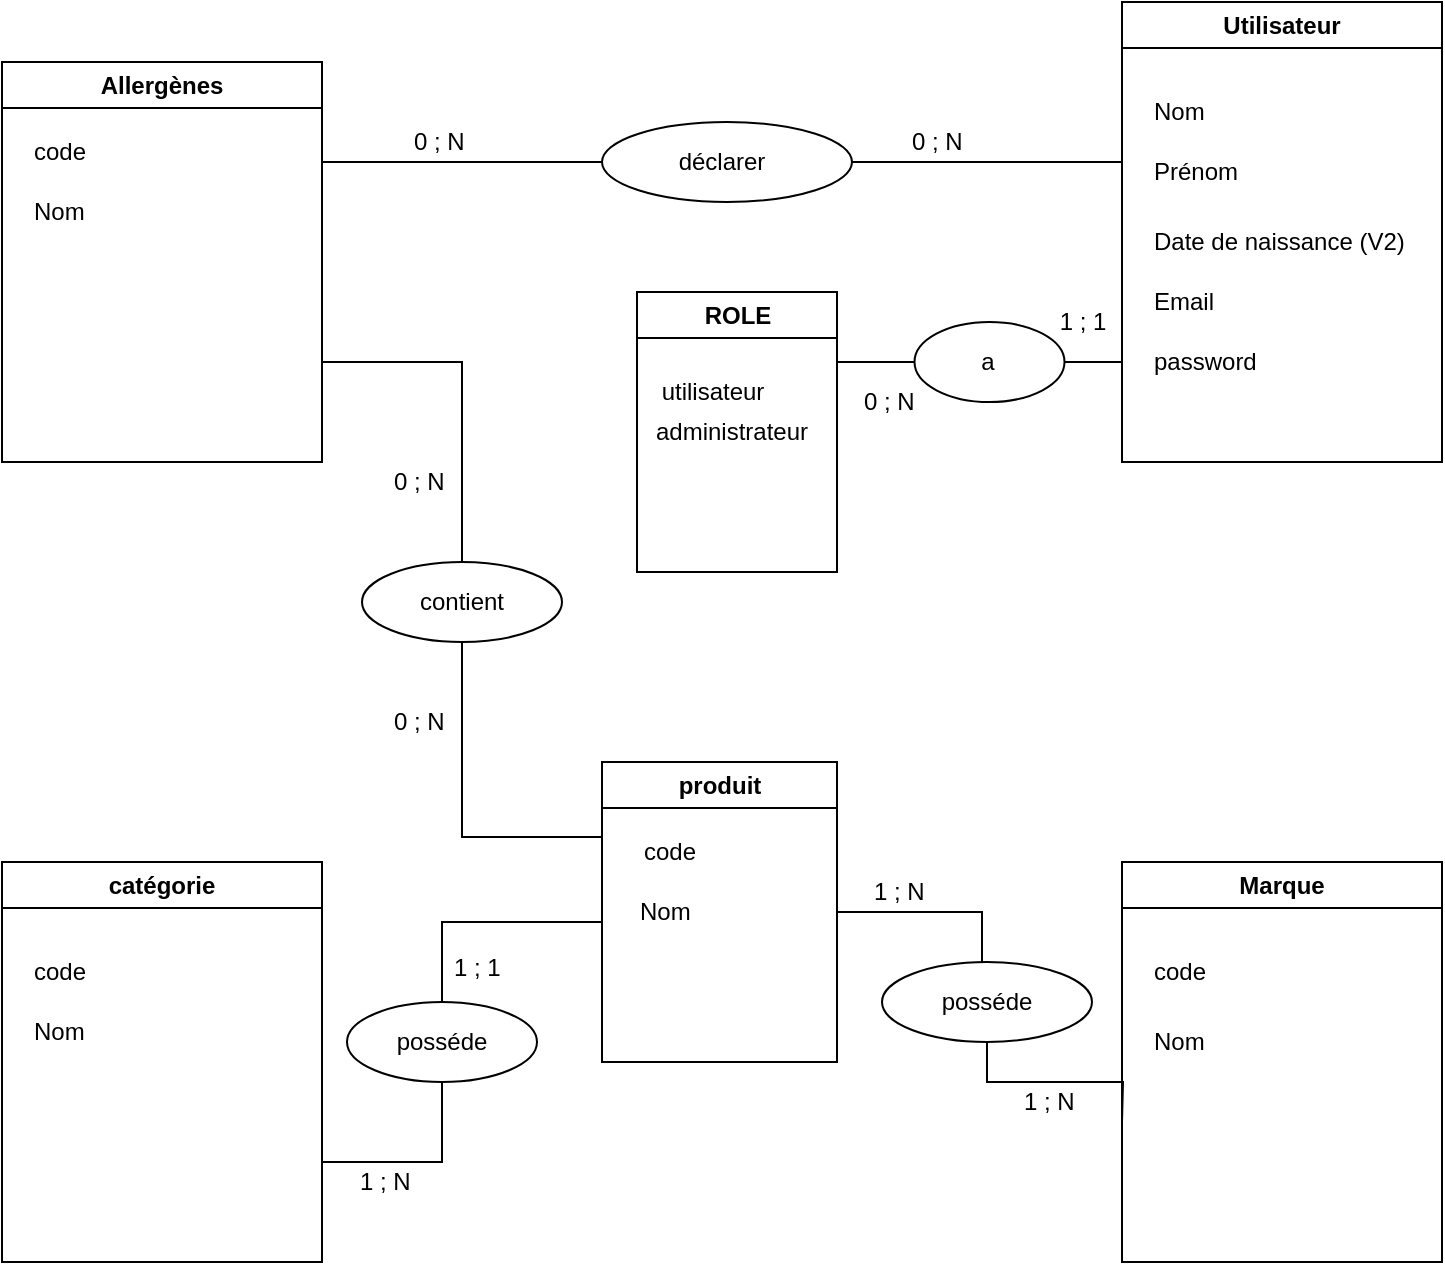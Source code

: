 <mxfile>
    <diagram id="9v3e3AF2_Vuk1FngWvHc" name="Page-1">
        <mxGraphModel dx="1147" dy="661" grid="1" gridSize="10" guides="1" tooltips="1" connect="1" arrows="1" fold="1" page="1" pageScale="1" pageWidth="827" pageHeight="1169" math="0" shadow="0">
            <root>
                <mxCell id="0"/>
                <mxCell id="1" parent="0"/>
                <mxCell id="2" value="Utilisateur" style="swimlane;whiteSpace=wrap;html=1;" parent="1" vertex="1">
                    <mxGeometry x="600" y="130" width="160" height="230" as="geometry"/>
                </mxCell>
                <mxCell id="3" value="Nom" style="text;strokeColor=none;fillColor=none;align=left;verticalAlign=middle;spacingLeft=4;spacingRight=4;overflow=hidden;points=[[0,0.5],[1,0.5]];portConstraint=eastwest;rotatable=0;whiteSpace=wrap;html=1;" parent="2" vertex="1">
                    <mxGeometry x="10" y="40" width="80" height="30" as="geometry"/>
                </mxCell>
                <mxCell id="4" value="Prénom" style="text;strokeColor=none;fillColor=none;align=left;verticalAlign=middle;spacingLeft=4;spacingRight=4;overflow=hidden;points=[[0,0.5],[1,0.5]];portConstraint=eastwest;rotatable=0;whiteSpace=wrap;html=1;" parent="2" vertex="1">
                    <mxGeometry x="10" y="70" width="80" height="30" as="geometry"/>
                </mxCell>
                <mxCell id="5" value="Date de naissance (V2)" style="text;strokeColor=none;fillColor=none;align=left;verticalAlign=middle;spacingLeft=4;spacingRight=4;overflow=hidden;points=[[0,0.5],[1,0.5]];portConstraint=eastwest;rotatable=0;whiteSpace=wrap;html=1;" parent="2" vertex="1">
                    <mxGeometry x="10" y="105" width="150" height="30" as="geometry"/>
                </mxCell>
                <mxCell id="6" value="Email" style="text;strokeColor=none;fillColor=none;align=left;verticalAlign=middle;spacingLeft=4;spacingRight=4;overflow=hidden;points=[[0,0.5],[1,0.5]];portConstraint=eastwest;rotatable=0;whiteSpace=wrap;html=1;" parent="2" vertex="1">
                    <mxGeometry x="10" y="135" width="150" height="30" as="geometry"/>
                </mxCell>
                <mxCell id="7" value="password" style="text;strokeColor=none;fillColor=none;align=left;verticalAlign=middle;spacingLeft=4;spacingRight=4;overflow=hidden;points=[[0,0.5],[1,0.5]];portConstraint=eastwest;rotatable=0;whiteSpace=wrap;html=1;" parent="2" vertex="1">
                    <mxGeometry x="10" y="165" width="150" height="30" as="geometry"/>
                </mxCell>
                <mxCell id="9" style="edgeStyle=orthogonalEdgeStyle;rounded=0;orthogonalLoop=1;jettySize=auto;html=1;exitX=1;exitY=0.25;exitDx=0;exitDy=0;entryX=0;entryY=0.5;entryDx=0;entryDy=0;endArrow=none;endFill=0;" parent="1" source="10" target="20" edge="1">
                    <mxGeometry relative="1" as="geometry"/>
                </mxCell>
                <mxCell id="10" value="Allergènes" style="swimlane;whiteSpace=wrap;html=1;" parent="1" vertex="1">
                    <mxGeometry x="40" y="160" width="160" height="200" as="geometry"/>
                </mxCell>
                <mxCell id="11" value="Nom" style="text;strokeColor=none;fillColor=none;align=left;verticalAlign=middle;spacingLeft=4;spacingRight=4;overflow=hidden;points=[[0,0.5],[1,0.5]];portConstraint=eastwest;rotatable=0;whiteSpace=wrap;html=1;" parent="10" vertex="1">
                    <mxGeometry x="10" y="60" width="80" height="30" as="geometry"/>
                </mxCell>
                <mxCell id="98" value="code" style="text;strokeColor=none;fillColor=none;align=left;verticalAlign=middle;spacingLeft=4;spacingRight=4;overflow=hidden;points=[[0,0.5],[1,0.5]];portConstraint=eastwest;rotatable=0;whiteSpace=wrap;html=1;" vertex="1" parent="10">
                    <mxGeometry x="10" y="30" width="80" height="30" as="geometry"/>
                </mxCell>
                <mxCell id="12" value="catégorie" style="swimlane;whiteSpace=wrap;html=1;" parent="1" vertex="1">
                    <mxGeometry x="40" y="560" width="160" height="200" as="geometry"/>
                </mxCell>
                <mxCell id="13" value="Nom" style="text;strokeColor=none;fillColor=none;align=left;verticalAlign=middle;spacingLeft=4;spacingRight=4;overflow=hidden;points=[[0,0.5],[1,0.5]];portConstraint=eastwest;rotatable=0;whiteSpace=wrap;html=1;" parent="12" vertex="1">
                    <mxGeometry x="10" y="70" width="80" height="30" as="geometry"/>
                </mxCell>
                <mxCell id="99" value="code" style="text;strokeColor=none;fillColor=none;align=left;verticalAlign=middle;spacingLeft=4;spacingRight=4;overflow=hidden;points=[[0,0.5],[1,0.5]];portConstraint=eastwest;rotatable=0;whiteSpace=wrap;html=1;" vertex="1" parent="12">
                    <mxGeometry x="10" y="40" width="80" height="30" as="geometry"/>
                </mxCell>
                <mxCell id="14" value="Marque" style="swimlane;whiteSpace=wrap;html=1;" parent="1" vertex="1">
                    <mxGeometry x="600" y="560" width="160" height="200" as="geometry"/>
                </mxCell>
                <mxCell id="15" value="Nom" style="text;strokeColor=none;fillColor=none;align=left;verticalAlign=middle;spacingLeft=4;spacingRight=4;overflow=hidden;points=[[0,0.5],[1,0.5]];portConstraint=eastwest;rotatable=0;whiteSpace=wrap;html=1;" parent="14" vertex="1">
                    <mxGeometry x="10" y="75" width="80" height="30" as="geometry"/>
                </mxCell>
                <mxCell id="101" value="code" style="text;strokeColor=none;fillColor=none;align=left;verticalAlign=middle;spacingLeft=4;spacingRight=4;overflow=hidden;points=[[0,0.5],[1,0.5]];portConstraint=eastwest;rotatable=0;whiteSpace=wrap;html=1;" vertex="1" parent="14">
                    <mxGeometry x="10" y="40" width="80" height="30" as="geometry"/>
                </mxCell>
                <mxCell id="16" value="" style="endArrow=none;html=1;rounded=0;exitX=1;exitY=0.75;exitDx=0;exitDy=0;" parent="1" source="12" edge="1">
                    <mxGeometry width="50" height="50" relative="1" as="geometry">
                        <mxPoint x="390" y="470" as="sourcePoint"/>
                        <mxPoint x="340" y="590" as="targetPoint"/>
                        <Array as="points">
                            <mxPoint x="260" y="710"/>
                            <mxPoint x="260" y="590"/>
                        </Array>
                    </mxGeometry>
                </mxCell>
                <mxCell id="17" value="" style="ellipse;whiteSpace=wrap;html=1;" parent="1" vertex="1">
                    <mxGeometry x="212.5" y="630" width="95" height="40" as="geometry"/>
                </mxCell>
                <mxCell id="18" value="posséde" style="text;html=1;strokeColor=none;fillColor=none;align=center;verticalAlign=middle;whiteSpace=wrap;rounded=0;" parent="1" vertex="1">
                    <mxGeometry x="200" y="642.5" width="120" height="15" as="geometry"/>
                </mxCell>
                <mxCell id="19" style="edgeStyle=orthogonalEdgeStyle;rounded=0;orthogonalLoop=1;jettySize=auto;html=1;exitX=1;exitY=0.5;exitDx=0;exitDy=0;endArrow=none;endFill=0;" parent="1" source="20" edge="1">
                    <mxGeometry relative="1" as="geometry">
                        <mxPoint x="600" y="210" as="targetPoint"/>
                    </mxGeometry>
                </mxCell>
                <mxCell id="20" value="" style="ellipse;whiteSpace=wrap;html=1;" parent="1" vertex="1">
                    <mxGeometry x="340" y="190" width="125" height="40" as="geometry"/>
                </mxCell>
                <mxCell id="21" value="déclarer" style="text;html=1;strokeColor=none;fillColor=none;align=center;verticalAlign=middle;whiteSpace=wrap;rounded=0;" parent="1" vertex="1">
                    <mxGeometry x="345" y="195" width="110" height="30" as="geometry"/>
                </mxCell>
                <mxCell id="22" value="0 ; N" style="text;strokeColor=none;fillColor=none;align=left;verticalAlign=middle;spacingLeft=4;spacingRight=4;overflow=hidden;points=[[0,0.5],[1,0.5]];portConstraint=eastwest;rotatable=0;whiteSpace=wrap;html=1;" parent="1" vertex="1">
                    <mxGeometry x="240" y="190" width="40" height="20" as="geometry"/>
                </mxCell>
                <mxCell id="23" value="1 ; N" style="text;strokeColor=none;fillColor=none;align=left;verticalAlign=middle;spacingLeft=4;spacingRight=4;overflow=hidden;points=[[0,0.5],[1,0.5]];portConstraint=eastwest;rotatable=0;whiteSpace=wrap;html=1;" parent="1" vertex="1">
                    <mxGeometry x="212.5" y="710" width="40" height="20" as="geometry"/>
                </mxCell>
                <mxCell id="24" value="0 ; N" style="text;strokeColor=none;fillColor=none;align=left;verticalAlign=middle;spacingLeft=4;spacingRight=4;overflow=hidden;points=[[0,0.5],[1,0.5]];portConstraint=eastwest;rotatable=0;whiteSpace=wrap;html=1;" parent="1" vertex="1">
                    <mxGeometry x="488.75" y="190" width="40" height="20" as="geometry"/>
                </mxCell>
                <mxCell id="25" value="1 ; 1" style="text;strokeColor=none;fillColor=none;align=left;verticalAlign=middle;spacingLeft=4;spacingRight=4;overflow=hidden;points=[[0,0.5],[1,0.5]];portConstraint=eastwest;rotatable=0;whiteSpace=wrap;html=1;" parent="1" vertex="1">
                    <mxGeometry x="260" y="602.5" width="40" height="20" as="geometry"/>
                </mxCell>
                <mxCell id="26" value="produit" style="swimlane;whiteSpace=wrap;html=1;" parent="1" vertex="1">
                    <mxGeometry x="340" y="510" width="117.5" height="150" as="geometry"/>
                </mxCell>
                <mxCell id="27" value="Nom" style="text;strokeColor=none;fillColor=none;align=left;verticalAlign=middle;spacingLeft=4;spacingRight=4;overflow=hidden;points=[[0,0.5],[1,0.5]];portConstraint=eastwest;rotatable=0;whiteSpace=wrap;html=1;" parent="26" vertex="1">
                    <mxGeometry x="12.5" y="60" width="80" height="30" as="geometry"/>
                </mxCell>
                <mxCell id="100" value="code" style="text;strokeColor=none;fillColor=none;align=left;verticalAlign=middle;spacingLeft=4;spacingRight=4;overflow=hidden;points=[[0,0.5],[1,0.5]];portConstraint=eastwest;rotatable=0;whiteSpace=wrap;html=1;" vertex="1" parent="26">
                    <mxGeometry x="15" y="30" width="80" height="30" as="geometry"/>
                </mxCell>
                <mxCell id="28" value="" style="edgeStyle=orthogonalEdgeStyle;rounded=0;orthogonalLoop=1;jettySize=auto;html=1;exitX=1;exitY=0.5;exitDx=0;exitDy=0;endArrow=none;endFill=0;" parent="1" source="26" target="30" edge="1">
                    <mxGeometry relative="1" as="geometry">
                        <mxPoint x="610" y="660" as="targetPoint"/>
                        <mxPoint x="458" y="585" as="sourcePoint"/>
                        <Array as="points">
                            <mxPoint x="530" y="585"/>
                        </Array>
                    </mxGeometry>
                </mxCell>
                <mxCell id="29" style="edgeStyle=orthogonalEdgeStyle;rounded=0;orthogonalLoop=1;jettySize=auto;html=1;exitX=0.5;exitY=1;exitDx=0;exitDy=0;endArrow=none;endFill=0;" parent="1" source="30" edge="1">
                    <mxGeometry relative="1" as="geometry">
                        <mxPoint x="600" y="690" as="targetPoint"/>
                    </mxGeometry>
                </mxCell>
                <mxCell id="30" value="" style="ellipse;whiteSpace=wrap;html=1;" parent="1" vertex="1">
                    <mxGeometry x="480" y="610" width="105" height="40" as="geometry"/>
                </mxCell>
                <mxCell id="31" value="posséde" style="text;html=1;strokeColor=none;fillColor=none;align=center;verticalAlign=middle;whiteSpace=wrap;rounded=0;" parent="1" vertex="1">
                    <mxGeometry x="496.25" y="622.5" width="72.5" height="15" as="geometry"/>
                </mxCell>
                <mxCell id="32" style="edgeStyle=orthogonalEdgeStyle;rounded=0;orthogonalLoop=1;jettySize=auto;html=1;exitX=0.5;exitY=1;exitDx=0;exitDy=0;endArrow=none;endFill=0;" parent="1" source="18" target="18" edge="1">
                    <mxGeometry relative="1" as="geometry"/>
                </mxCell>
                <mxCell id="33" value="1 ; N" style="text;strokeColor=none;fillColor=none;align=left;verticalAlign=middle;spacingLeft=4;spacingRight=4;overflow=hidden;points=[[0,0.5],[1,0.5]];portConstraint=eastwest;rotatable=0;whiteSpace=wrap;html=1;" parent="1" vertex="1">
                    <mxGeometry x="470" y="565" width="40" height="20" as="geometry"/>
                </mxCell>
                <mxCell id="34" value="1 ; N" style="text;strokeColor=none;fillColor=none;align=left;verticalAlign=middle;spacingLeft=4;spacingRight=4;overflow=hidden;points=[[0,0.5],[1,0.5]];portConstraint=eastwest;rotatable=0;whiteSpace=wrap;html=1;" parent="1" vertex="1">
                    <mxGeometry x="545" y="670" width="40" height="20" as="geometry"/>
                </mxCell>
                <mxCell id="35" style="edgeStyle=orthogonalEdgeStyle;rounded=0;orthogonalLoop=1;jettySize=auto;html=1;exitX=1;exitY=0.25;exitDx=0;exitDy=0;endArrow=none;endFill=0;" parent="1" source="36" edge="1">
                    <mxGeometry relative="1" as="geometry">
                        <mxPoint x="600" y="310" as="targetPoint"/>
                    </mxGeometry>
                </mxCell>
                <mxCell id="36" value="ROLE" style="swimlane;whiteSpace=wrap;html=1;" parent="1" vertex="1">
                    <mxGeometry x="357.5" y="275" width="100" height="140" as="geometry"/>
                </mxCell>
                <mxCell id="37" value="utilisateur" style="text;html=1;strokeColor=none;fillColor=none;align=center;verticalAlign=middle;whiteSpace=wrap;rounded=0;" parent="36" vertex="1">
                    <mxGeometry y="40" width="75" height="20" as="geometry"/>
                </mxCell>
                <mxCell id="38" value="administrateur" style="text;html=1;strokeColor=none;fillColor=none;align=center;verticalAlign=middle;whiteSpace=wrap;rounded=0;" parent="36" vertex="1">
                    <mxGeometry x="12.5" y="65" width="70" height="10" as="geometry"/>
                </mxCell>
                <mxCell id="39" value="0 ; N" style="text;strokeColor=none;fillColor=none;align=left;verticalAlign=middle;spacingLeft=4;spacingRight=4;overflow=hidden;points=[[0,0.5],[1,0.5]];portConstraint=eastwest;rotatable=0;whiteSpace=wrap;html=1;" parent="1" vertex="1">
                    <mxGeometry x="230" y="360" width="40" height="20" as="geometry"/>
                </mxCell>
                <mxCell id="40" value="0 ; N" style="text;strokeColor=none;fillColor=none;align=left;verticalAlign=middle;spacingLeft=4;spacingRight=4;overflow=hidden;points=[[0,0.5],[1,0.5]];portConstraint=eastwest;rotatable=0;whiteSpace=wrap;html=1;" parent="1" vertex="1">
                    <mxGeometry x="230" y="480" width="40" height="20" as="geometry"/>
                </mxCell>
                <mxCell id="41" value="" style="edgeStyle=orthogonalEdgeStyle;rounded=0;orthogonalLoop=1;jettySize=auto;html=1;exitX=1;exitY=0.75;exitDx=0;exitDy=0;endArrow=none;endFill=0;" parent="1" source="10" target="43" edge="1">
                    <mxGeometry relative="1" as="geometry">
                        <mxPoint x="340" y="560" as="targetPoint"/>
                        <mxPoint x="200" y="310" as="sourcePoint"/>
                        <Array as="points"/>
                    </mxGeometry>
                </mxCell>
                <mxCell id="42" style="edgeStyle=orthogonalEdgeStyle;rounded=0;orthogonalLoop=1;jettySize=auto;html=1;exitX=0.5;exitY=1;exitDx=0;exitDy=0;endArrow=none;endFill=0;entryX=0;entryY=0.25;entryDx=0;entryDy=0;" parent="1" source="43" target="26" edge="1">
                    <mxGeometry relative="1" as="geometry">
                        <mxPoint x="310" y="566" as="targetPoint"/>
                        <Array as="points">
                            <mxPoint x="270" y="548"/>
                        </Array>
                    </mxGeometry>
                </mxCell>
                <mxCell id="43" value="" style="ellipse;whiteSpace=wrap;html=1;" parent="1" vertex="1">
                    <mxGeometry x="220" y="410" width="100" height="40" as="geometry"/>
                </mxCell>
                <mxCell id="44" value="contient" style="text;html=1;strokeColor=none;fillColor=none;align=center;verticalAlign=middle;whiteSpace=wrap;rounded=0;" parent="1" vertex="1">
                    <mxGeometry x="240" y="415" width="60" height="30" as="geometry"/>
                </mxCell>
                <mxCell id="45" value="" style="ellipse;whiteSpace=wrap;html=1;" parent="1" vertex="1">
                    <mxGeometry x="496.25" y="290" width="75" height="40" as="geometry"/>
                </mxCell>
                <mxCell id="46" value="a" style="text;html=1;strokeColor=none;fillColor=none;align=center;verticalAlign=middle;whiteSpace=wrap;rounded=0;" parent="1" vertex="1">
                    <mxGeometry x="502.5" y="295" width="60" height="30" as="geometry"/>
                </mxCell>
                <mxCell id="47" value="1 ; 1" style="text;html=1;strokeColor=none;fillColor=none;align=center;verticalAlign=middle;whiteSpace=wrap;rounded=0;" parent="1" vertex="1">
                    <mxGeometry x="562.5" y="275" width="35" height="30" as="geometry"/>
                </mxCell>
                <mxCell id="48" value="0 ; N" style="text;strokeColor=none;fillColor=none;align=left;verticalAlign=middle;spacingLeft=4;spacingRight=4;overflow=hidden;points=[[0,0.5],[1,0.5]];portConstraint=eastwest;rotatable=0;whiteSpace=wrap;html=1;" parent="1" vertex="1">
                    <mxGeometry x="465" y="320" width="40" height="20" as="geometry"/>
                </mxCell>
            </root>
        </mxGraphModel>
    </diagram>
</mxfile>